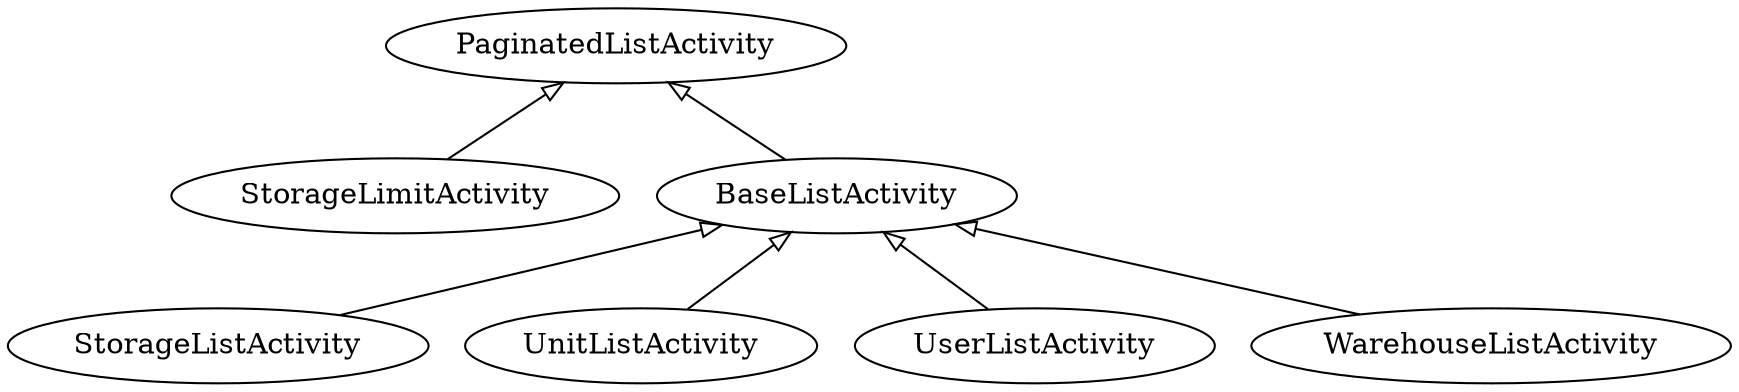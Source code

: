 digraph G {
	rankdir=BT;
	edge[arrowhead=onormal]
	BaseListActivity->PaginatedListActivity
	StorageLimitActivity->PaginatedListActivity
	StorageListActivity->BaseListActivity
	UnitListActivity->BaseListActivity
	UserListActivity->BaseListActivity
	WarehouseListActivity->BaseListActivity
}
